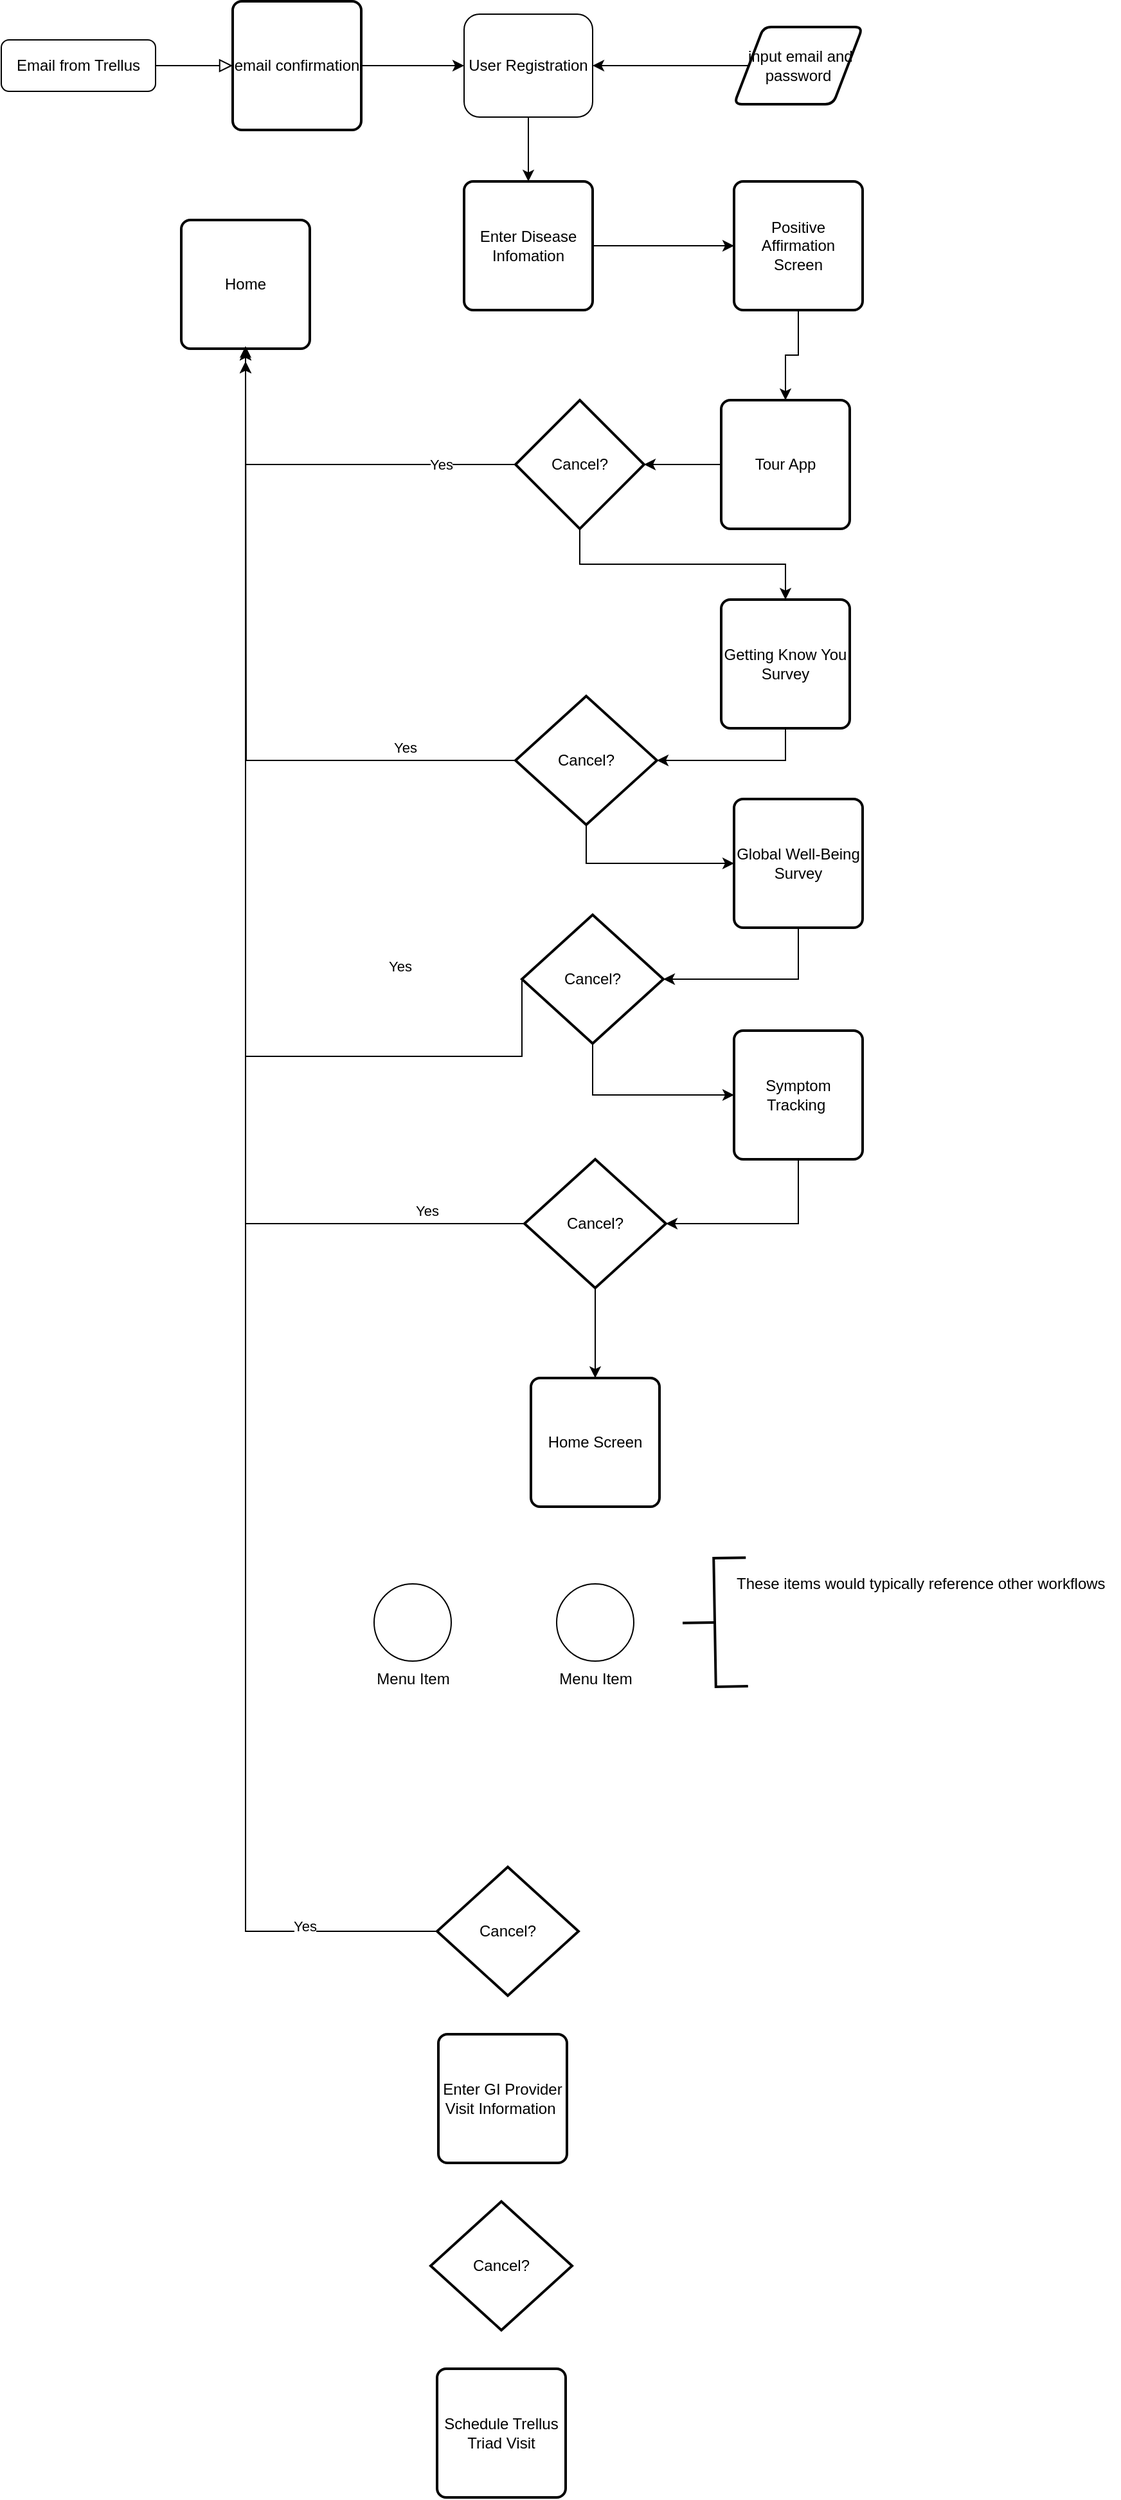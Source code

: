<mxfile version="13.9.1" type="github"><diagram id="C5RBs43oDa-KdzZeNtuy" name="Page-1"><mxGraphModel dx="1422" dy="727" grid="1" gridSize="10" guides="1" tooltips="1" connect="1" arrows="1" fold="1" page="1" pageScale="1" pageWidth="827" pageHeight="1169" math="0" shadow="0"><root><mxCell id="WIyWlLk6GJQsqaUBKTNV-0"/><mxCell id="WIyWlLk6GJQsqaUBKTNV-1" parent="WIyWlLk6GJQsqaUBKTNV-0"/><mxCell id="WIyWlLk6GJQsqaUBKTNV-2" value="" style="rounded=0;html=1;jettySize=auto;orthogonalLoop=1;fontSize=11;endArrow=block;endFill=0;endSize=8;strokeWidth=1;shadow=0;labelBackgroundColor=none;edgeStyle=orthogonalEdgeStyle;entryX=0;entryY=0.5;entryDx=0;entryDy=0;" parent="WIyWlLk6GJQsqaUBKTNV-1" source="WIyWlLk6GJQsqaUBKTNV-3" target="gGnMCyvagH3UXZfCAkN4-0" edge="1"><mxGeometry relative="1" as="geometry"/></mxCell><mxCell id="WIyWlLk6GJQsqaUBKTNV-3" value="Email from Trellus" style="rounded=1;whiteSpace=wrap;html=1;fontSize=12;glass=0;strokeWidth=1;shadow=0;" parent="WIyWlLk6GJQsqaUBKTNV-1" vertex="1"><mxGeometry x="70" y="50" width="120" height="40" as="geometry"/></mxCell><mxCell id="gGnMCyvagH3UXZfCAkN4-2" style="edgeStyle=orthogonalEdgeStyle;rounded=0;orthogonalLoop=1;jettySize=auto;html=1;exitX=1;exitY=0.5;exitDx=0;exitDy=0;entryX=0;entryY=0.5;entryDx=0;entryDy=0;" parent="WIyWlLk6GJQsqaUBKTNV-1" source="gGnMCyvagH3UXZfCAkN4-0" target="gGnMCyvagH3UXZfCAkN4-1" edge="1"><mxGeometry relative="1" as="geometry"/></mxCell><mxCell id="gGnMCyvagH3UXZfCAkN4-0" value="email confirmation&lt;br&gt;" style="rounded=1;whiteSpace=wrap;html=1;absoluteArcSize=1;arcSize=14;strokeWidth=2;" parent="WIyWlLk6GJQsqaUBKTNV-1" vertex="1"><mxGeometry x="250" y="20" width="100" height="100" as="geometry"/></mxCell><mxCell id="gGnMCyvagH3UXZfCAkN4-8" style="edgeStyle=orthogonalEdgeStyle;rounded=0;orthogonalLoop=1;jettySize=auto;html=1;exitX=0.5;exitY=1;exitDx=0;exitDy=0;" parent="WIyWlLk6GJQsqaUBKTNV-1" source="gGnMCyvagH3UXZfCAkN4-1" target="gGnMCyvagH3UXZfCAkN4-7" edge="1"><mxGeometry relative="1" as="geometry"/></mxCell><mxCell id="gGnMCyvagH3UXZfCAkN4-1" value="User Registration" style="rounded=1;whiteSpace=wrap;html=1;fontSize=12;glass=0;strokeWidth=1;shadow=0;" parent="WIyWlLk6GJQsqaUBKTNV-1" vertex="1"><mxGeometry x="430" y="30" width="100" height="80" as="geometry"/></mxCell><mxCell id="gGnMCyvagH3UXZfCAkN4-6" style="edgeStyle=orthogonalEdgeStyle;rounded=0;orthogonalLoop=1;jettySize=auto;html=1;exitX=0;exitY=0.5;exitDx=0;exitDy=0;" parent="WIyWlLk6GJQsqaUBKTNV-1" source="gGnMCyvagH3UXZfCAkN4-5" target="gGnMCyvagH3UXZfCAkN4-1" edge="1"><mxGeometry relative="1" as="geometry"/></mxCell><mxCell id="gGnMCyvagH3UXZfCAkN4-5" value="&amp;nbsp;input email and password" style="shape=parallelogram;html=1;strokeWidth=2;perimeter=parallelogramPerimeter;whiteSpace=wrap;rounded=1;arcSize=12;size=0.23;" parent="WIyWlLk6GJQsqaUBKTNV-1" vertex="1"><mxGeometry x="640" y="40" width="100" height="60" as="geometry"/></mxCell><mxCell id="gGnMCyvagH3UXZfCAkN4-16" style="edgeStyle=orthogonalEdgeStyle;rounded=0;orthogonalLoop=1;jettySize=auto;html=1;" parent="WIyWlLk6GJQsqaUBKTNV-1" source="7_HCONuBHNa6cHCysJDs-2" target="gGnMCyvagH3UXZfCAkN4-9" edge="1"><mxGeometry relative="1" as="geometry"><mxPoint x="480" y="290" as="targetPoint"/></mxGeometry></mxCell><mxCell id="gGnMCyvagH3UXZfCAkN4-7" value="Enter Disease Infomation&lt;br&gt;" style="rounded=1;whiteSpace=wrap;html=1;absoluteArcSize=1;arcSize=14;strokeWidth=2;" parent="WIyWlLk6GJQsqaUBKTNV-1" vertex="1"><mxGeometry x="430" y="160" width="100" height="100" as="geometry"/></mxCell><mxCell id="gGnMCyvagH3UXZfCAkN4-12" style="edgeStyle=orthogonalEdgeStyle;rounded=0;orthogonalLoop=1;jettySize=auto;html=1;exitX=0;exitY=0.5;exitDx=0;exitDy=0;exitPerimeter=0;" parent="WIyWlLk6GJQsqaUBKTNV-1" source="gGnMCyvagH3UXZfCAkN4-9" target="gGnMCyvagH3UXZfCAkN4-11" edge="1"><mxGeometry relative="1" as="geometry"/></mxCell><mxCell id="Nl-RBcvD1tJ-WU8gPJ-2-1" value="Yes" style="edgeLabel;html=1;align=center;verticalAlign=middle;resizable=0;points=[];" parent="gGnMCyvagH3UXZfCAkN4-12" vertex="1" connectable="0"><mxGeometry x="-0.429" y="1" relative="1" as="geometry"><mxPoint x="27" y="-1" as="offset"/></mxGeometry></mxCell><mxCell id="Nl-RBcvD1tJ-WU8gPJ-2-0" style="edgeStyle=orthogonalEdgeStyle;rounded=0;orthogonalLoop=1;jettySize=auto;html=1;exitX=0.5;exitY=1;exitDx=0;exitDy=0;exitPerimeter=0;" parent="WIyWlLk6GJQsqaUBKTNV-1" source="gGnMCyvagH3UXZfCAkN4-9" target="7_HCONuBHNa6cHCysJDs-5" edge="1"><mxGeometry relative="1" as="geometry"/></mxCell><mxCell id="gGnMCyvagH3UXZfCAkN4-9" value="Cancel?" style="strokeWidth=2;html=1;shape=mxgraph.flowchart.decision;whiteSpace=wrap;" parent="WIyWlLk6GJQsqaUBKTNV-1" vertex="1"><mxGeometry x="470" y="330" width="100" height="100" as="geometry"/></mxCell><mxCell id="gGnMCyvagH3UXZfCAkN4-11" value="Home" style="rounded=1;whiteSpace=wrap;html=1;absoluteArcSize=1;arcSize=14;strokeWidth=2;" parent="WIyWlLk6GJQsqaUBKTNV-1" vertex="1"><mxGeometry x="210" y="190" width="100" height="100" as="geometry"/></mxCell><mxCell id="7_HCONuBHNa6cHCysJDs-1" value="Positive Affirmation Screen" style="rounded=1;whiteSpace=wrap;html=1;absoluteArcSize=1;arcSize=14;strokeWidth=2;" parent="WIyWlLk6GJQsqaUBKTNV-1" vertex="1"><mxGeometry x="640" y="160" width="100" height="100" as="geometry"/></mxCell><mxCell id="7_HCONuBHNa6cHCysJDs-3" style="edgeStyle=orthogonalEdgeStyle;rounded=0;orthogonalLoop=1;jettySize=auto;html=1;entryX=0;entryY=0.5;entryDx=0;entryDy=0;" parent="WIyWlLk6GJQsqaUBKTNV-1" source="gGnMCyvagH3UXZfCAkN4-7" target="7_HCONuBHNa6cHCysJDs-1" edge="1"><mxGeometry relative="1" as="geometry"><mxPoint x="480" y="510" as="targetPoint"/><mxPoint x="480" y="220" as="sourcePoint"/></mxGeometry></mxCell><mxCell id="7_HCONuBHNa6cHCysJDs-2" value="Tour App" style="rounded=1;whiteSpace=wrap;html=1;absoluteArcSize=1;arcSize=14;strokeWidth=2;" parent="WIyWlLk6GJQsqaUBKTNV-1" vertex="1"><mxGeometry x="630" y="330" width="100" height="100" as="geometry"/></mxCell><mxCell id="7_HCONuBHNa6cHCysJDs-4" style="edgeStyle=orthogonalEdgeStyle;rounded=0;orthogonalLoop=1;jettySize=auto;html=1;entryX=0.5;entryY=0;entryDx=0;entryDy=0;entryPerimeter=0;" parent="WIyWlLk6GJQsqaUBKTNV-1" source="7_HCONuBHNa6cHCysJDs-1" target="7_HCONuBHNa6cHCysJDs-2" edge="1"><mxGeometry relative="1" as="geometry"><mxPoint x="480" y="510" as="targetPoint"/><mxPoint x="480" y="330" as="sourcePoint"/></mxGeometry></mxCell><mxCell id="Nl-RBcvD1tJ-WU8gPJ-2-3" style="edgeStyle=orthogonalEdgeStyle;rounded=0;orthogonalLoop=1;jettySize=auto;html=1;exitX=0.5;exitY=1;exitDx=0;exitDy=0;entryX=1;entryY=0.5;entryDx=0;entryDy=0;entryPerimeter=0;" parent="WIyWlLk6GJQsqaUBKTNV-1" source="7_HCONuBHNa6cHCysJDs-5" target="7_HCONuBHNa6cHCysJDs-6" edge="1"><mxGeometry relative="1" as="geometry"/></mxCell><mxCell id="7_HCONuBHNa6cHCysJDs-5" value="Getting Know You Survey" style="rounded=1;whiteSpace=wrap;html=1;absoluteArcSize=1;arcSize=14;strokeWidth=2;" parent="WIyWlLk6GJQsqaUBKTNV-1" vertex="1"><mxGeometry x="630" y="485" width="100" height="100" as="geometry"/></mxCell><mxCell id="7_HCONuBHNa6cHCysJDs-7" style="edgeStyle=orthogonalEdgeStyle;rounded=0;orthogonalLoop=1;jettySize=auto;html=1;" parent="WIyWlLk6GJQsqaUBKTNV-1" source="7_HCONuBHNa6cHCysJDs-6" edge="1"><mxGeometry relative="1" as="geometry"><mxPoint x="260" y="300" as="targetPoint"/></mxGeometry></mxCell><mxCell id="7_HCONuBHNa6cHCysJDs-8" value="Yes" style="edgeLabel;html=1;align=center;verticalAlign=middle;resizable=0;points=[];" parent="7_HCONuBHNa6cHCysJDs-7" vertex="1" connectable="0"><mxGeometry x="-0.793" y="3" relative="1" as="geometry"><mxPoint x="-32" y="-13" as="offset"/></mxGeometry></mxCell><mxCell id="Nl-RBcvD1tJ-WU8gPJ-2-4" style="edgeStyle=orthogonalEdgeStyle;rounded=0;orthogonalLoop=1;jettySize=auto;html=1;exitX=0.5;exitY=1;exitDx=0;exitDy=0;exitPerimeter=0;" parent="WIyWlLk6GJQsqaUBKTNV-1" source="7_HCONuBHNa6cHCysJDs-6" target="7_HCONuBHNa6cHCysJDs-9" edge="1"><mxGeometry relative="1" as="geometry"/></mxCell><mxCell id="7_HCONuBHNa6cHCysJDs-6" value="Cancel?" style="strokeWidth=2;html=1;shape=mxgraph.flowchart.decision;whiteSpace=wrap;" parent="WIyWlLk6GJQsqaUBKTNV-1" vertex="1"><mxGeometry x="470" y="560" width="110" height="100" as="geometry"/></mxCell><mxCell id="Nl-RBcvD1tJ-WU8gPJ-2-5" style="edgeStyle=orthogonalEdgeStyle;rounded=0;orthogonalLoop=1;jettySize=auto;html=1;exitX=0.5;exitY=1;exitDx=0;exitDy=0;" parent="WIyWlLk6GJQsqaUBKTNV-1" source="7_HCONuBHNa6cHCysJDs-9" target="7_HCONuBHNa6cHCysJDs-10" edge="1"><mxGeometry relative="1" as="geometry"/></mxCell><mxCell id="7_HCONuBHNa6cHCysJDs-9" value="Global Well-Being Survey" style="rounded=1;whiteSpace=wrap;html=1;absoluteArcSize=1;arcSize=14;strokeWidth=2;" parent="WIyWlLk6GJQsqaUBKTNV-1" vertex="1"><mxGeometry x="640" y="640" width="100" height="100" as="geometry"/></mxCell><mxCell id="Nl-RBcvD1tJ-WU8gPJ-2-6" style="edgeStyle=orthogonalEdgeStyle;rounded=0;orthogonalLoop=1;jettySize=auto;html=1;exitX=0.5;exitY=1;exitDx=0;exitDy=0;exitPerimeter=0;" parent="WIyWlLk6GJQsqaUBKTNV-1" source="7_HCONuBHNa6cHCysJDs-10" target="7_HCONuBHNa6cHCysJDs-11" edge="1"><mxGeometry relative="1" as="geometry"/></mxCell><mxCell id="7_HCONuBHNa6cHCysJDs-10" value="Cancel?" style="strokeWidth=2;html=1;shape=mxgraph.flowchart.decision;whiteSpace=wrap;" parent="WIyWlLk6GJQsqaUBKTNV-1" vertex="1"><mxGeometry x="475" y="730" width="110" height="100" as="geometry"/></mxCell><mxCell id="7_HCONuBHNa6cHCysJDs-19" style="edgeStyle=orthogonalEdgeStyle;rounded=0;orthogonalLoop=1;jettySize=auto;html=1;exitX=0;exitY=0.5;exitDx=0;exitDy=0;exitPerimeter=0;" parent="WIyWlLk6GJQsqaUBKTNV-1" source="7_HCONuBHNa6cHCysJDs-10" edge="1"><mxGeometry relative="1" as="geometry"><mxPoint x="260" y="300" as="targetPoint"/><mxPoint x="400" y="1000" as="sourcePoint"/><Array as="points"><mxPoint x="260" y="840"/></Array></mxGeometry></mxCell><mxCell id="Nl-RBcvD1tJ-WU8gPJ-2-7" style="edgeStyle=orthogonalEdgeStyle;rounded=0;orthogonalLoop=1;jettySize=auto;html=1;exitX=0.5;exitY=1;exitDx=0;exitDy=0;entryX=1;entryY=0.5;entryDx=0;entryDy=0;entryPerimeter=0;" parent="WIyWlLk6GJQsqaUBKTNV-1" source="7_HCONuBHNa6cHCysJDs-11" target="7_HCONuBHNa6cHCysJDs-12" edge="1"><mxGeometry relative="1" as="geometry"/></mxCell><mxCell id="7_HCONuBHNa6cHCysJDs-11" value="Symptom Tracking&amp;nbsp;" style="rounded=1;whiteSpace=wrap;html=1;absoluteArcSize=1;arcSize=14;strokeWidth=2;" parent="WIyWlLk6GJQsqaUBKTNV-1" vertex="1"><mxGeometry x="640" y="820" width="100" height="100" as="geometry"/></mxCell><mxCell id="7_HCONuBHNa6cHCysJDs-20" style="edgeStyle=orthogonalEdgeStyle;rounded=0;orthogonalLoop=1;jettySize=auto;html=1;entryX=0.5;entryY=1;entryDx=0;entryDy=0;exitX=0;exitY=0.5;exitDx=0;exitDy=0;exitPerimeter=0;" parent="WIyWlLk6GJQsqaUBKTNV-1" source="7_HCONuBHNa6cHCysJDs-12" target="gGnMCyvagH3UXZfCAkN4-11" edge="1"><mxGeometry relative="1" as="geometry"><Array as="points"><mxPoint x="260" y="970"/></Array></mxGeometry></mxCell><mxCell id="7_HCONuBHNa6cHCysJDs-23" value="Yes" style="edgeLabel;html=1;align=center;verticalAlign=middle;resizable=0;points=[];" parent="7_HCONuBHNa6cHCysJDs-20" vertex="1" connectable="0"><mxGeometry x="-0.892" y="-1" relative="1" as="geometry"><mxPoint x="-28" y="-9" as="offset"/></mxGeometry></mxCell><mxCell id="Nl-RBcvD1tJ-WU8gPJ-2-8" style="edgeStyle=orthogonalEdgeStyle;rounded=0;orthogonalLoop=1;jettySize=auto;html=1;exitX=0.5;exitY=1;exitDx=0;exitDy=0;exitPerimeter=0;entryX=0.5;entryY=0;entryDx=0;entryDy=0;" parent="WIyWlLk6GJQsqaUBKTNV-1" source="7_HCONuBHNa6cHCysJDs-12" target="7_HCONuBHNa6cHCysJDs-13" edge="1"><mxGeometry relative="1" as="geometry"/></mxCell><mxCell id="7_HCONuBHNa6cHCysJDs-12" value="Cancel?" style="strokeWidth=2;html=1;shape=mxgraph.flowchart.decision;whiteSpace=wrap;" parent="WIyWlLk6GJQsqaUBKTNV-1" vertex="1"><mxGeometry x="477" y="920" width="110" height="100" as="geometry"/></mxCell><mxCell id="7_HCONuBHNa6cHCysJDs-13" value="Home Screen" style="rounded=1;whiteSpace=wrap;html=1;absoluteArcSize=1;arcSize=14;strokeWidth=2;" parent="WIyWlLk6GJQsqaUBKTNV-1" vertex="1"><mxGeometry x="482" y="1090" width="100" height="100" as="geometry"/></mxCell><mxCell id="7_HCONuBHNa6cHCysJDs-21" style="edgeStyle=orthogonalEdgeStyle;rounded=0;orthogonalLoop=1;jettySize=auto;html=1;" parent="WIyWlLk6GJQsqaUBKTNV-1" source="7_HCONuBHNa6cHCysJDs-14" edge="1"><mxGeometry relative="1" as="geometry"><mxPoint x="260" y="288" as="targetPoint"/><Array as="points"><mxPoint x="260" y="1520"/></Array></mxGeometry></mxCell><mxCell id="7_HCONuBHNa6cHCysJDs-22" value="Yes" style="edgeLabel;html=1;align=center;verticalAlign=middle;resizable=0;points=[];" parent="7_HCONuBHNa6cHCysJDs-21" vertex="1" connectable="0"><mxGeometry x="0.677" relative="1" as="geometry"><mxPoint x="120" y="259" as="offset"/></mxGeometry></mxCell><mxCell id="Nl-RBcvD1tJ-WU8gPJ-2-2" value="Yes" style="edgeLabel;html=1;align=center;verticalAlign=middle;resizable=0;points=[];" parent="7_HCONuBHNa6cHCysJDs-21" vertex="1" connectable="0"><mxGeometry x="-0.851" y="-4" relative="1" as="geometry"><mxPoint as="offset"/></mxGeometry></mxCell><mxCell id="7_HCONuBHNa6cHCysJDs-14" value="Cancel?" style="strokeWidth=2;html=1;shape=mxgraph.flowchart.decision;whiteSpace=wrap;" parent="WIyWlLk6GJQsqaUBKTNV-1" vertex="1"><mxGeometry x="409" y="1470" width="110" height="100" as="geometry"/></mxCell><mxCell id="7_HCONuBHNa6cHCysJDs-15" value="Enter GI Provider Visit Information&amp;nbsp;" style="rounded=1;whiteSpace=wrap;html=1;absoluteArcSize=1;arcSize=14;strokeWidth=2;" parent="WIyWlLk6GJQsqaUBKTNV-1" vertex="1"><mxGeometry x="410" y="1600" width="100" height="100" as="geometry"/></mxCell><mxCell id="7_HCONuBHNa6cHCysJDs-16" value="Cancel?" style="strokeWidth=2;html=1;shape=mxgraph.flowchart.decision;whiteSpace=wrap;" parent="WIyWlLk6GJQsqaUBKTNV-1" vertex="1"><mxGeometry x="404" y="1730" width="110" height="100" as="geometry"/></mxCell><mxCell id="7_HCONuBHNa6cHCysJDs-17" value="Schedule Trellus Triad Visit" style="rounded=1;whiteSpace=wrap;html=1;absoluteArcSize=1;arcSize=14;strokeWidth=2;" parent="WIyWlLk6GJQsqaUBKTNV-1" vertex="1"><mxGeometry x="409" y="1860" width="100" height="100" as="geometry"/></mxCell><mxCell id="Nl-RBcvD1tJ-WU8gPJ-2-10" value="Menu Item" style="verticalLabelPosition=bottom;verticalAlign=top;html=1;shape=mxgraph.flowchart.on-page_reference;" parent="WIyWlLk6GJQsqaUBKTNV-1" vertex="1"><mxGeometry x="360" y="1250" width="60" height="60" as="geometry"/></mxCell><mxCell id="Nl-RBcvD1tJ-WU8gPJ-2-11" value="Menu Item" style="verticalLabelPosition=bottom;verticalAlign=top;html=1;shape=mxgraph.flowchart.on-page_reference;" parent="WIyWlLk6GJQsqaUBKTNV-1" vertex="1"><mxGeometry x="502" y="1250" width="60" height="60" as="geometry"/></mxCell><mxCell id="Nl-RBcvD1tJ-WU8gPJ-2-13" value="" style="strokeWidth=2;html=1;shape=mxgraph.flowchart.annotation_2;align=left;labelPosition=right;pointerEvents=1;rotation=-1;" parent="WIyWlLk6GJQsqaUBKTNV-1" vertex="1"><mxGeometry x="600" y="1230" width="50" height="100" as="geometry"/></mxCell><mxCell id="Nl-RBcvD1tJ-WU8gPJ-2-14" value="&lt;div style=&quot;text-align: justify&quot;&gt;&lt;span&gt;These items would typically reference other workflows&lt;/span&gt;&lt;/div&gt;" style="text;html=1;align=left;verticalAlign=middle;resizable=0;points=[];autosize=1;spacingRight=0;" parent="WIyWlLk6GJQsqaUBKTNV-1" vertex="1"><mxGeometry x="640" y="1240" width="300" height="20" as="geometry"/></mxCell></root></mxGraphModel></diagram></mxfile>